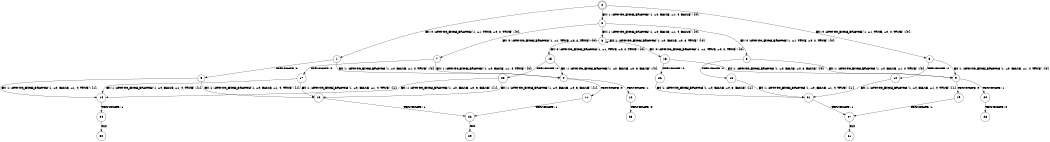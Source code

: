 digraph BCG {
size = "7, 10.5";
center = TRUE;
node [shape = circle];
0 [peripheries = 2];
0 -> 1 [label = "EX !0 !ATOMIC_EXCH_BRANCH (1, +1, TRUE, +0, 2, TRUE) !{0}"];
0 -> 2 [label = "EX !1 !ATOMIC_EXCH_BRANCH (1, +0, FALSE, +1, 4, FALSE) !{0}"];
0 -> 3 [label = "EX !0 !ATOMIC_EXCH_BRANCH (1, +1, TRUE, +0, 2, TRUE) !{0}"];
1 -> 4 [label = "EX !1 !ATOMIC_EXCH_BRANCH (1, +0, FALSE, +1, 4, TRUE) !{0}"];
1 -> 5 [label = "TERMINATE !0"];
2 -> 6 [label = "EX !1 !ATOMIC_EXCH_BRANCH (1, +0, FALSE, +1, 4, FALSE) !{0}"];
2 -> 7 [label = "EX !0 !ATOMIC_EXCH_BRANCH (1, +1, TRUE, +0, 2, TRUE) !{0}"];
2 -> 8 [label = "EX !0 !ATOMIC_EXCH_BRANCH (1, +1, TRUE, +0, 2, TRUE) !{0}"];
3 -> 9 [label = "EX !1 !ATOMIC_EXCH_BRANCH (1, +0, FALSE, +1, 4, TRUE) !{0}"];
3 -> 10 [label = "TERMINATE !0"];
4 -> 11 [label = "TERMINATE !0"];
4 -> 12 [label = "TERMINATE !1"];
5 -> 13 [label = "EX !1 !ATOMIC_EXCH_BRANCH (1, +0, FALSE, +1, 4, TRUE) !{1}"];
5 -> 14 [label = "EX !1 !ATOMIC_EXCH_BRANCH (1, +0, FALSE, +1, 4, TRUE) !{1}"];
6 -> 6 [label = "EX !1 !ATOMIC_EXCH_BRANCH (1, +0, FALSE, +0, 3, TRUE) !{0}"];
6 -> 15 [label = "EX !0 !ATOMIC_EXCH_BRANCH (1, +1, TRUE, +0, 2, TRUE) !{0}"];
6 -> 16 [label = "EX !0 !ATOMIC_EXCH_BRANCH (1, +1, TRUE, +0, 2, TRUE) !{0}"];
7 -> 4 [label = "EX !1 !ATOMIC_EXCH_BRANCH (1, +0, FALSE, +1, 4, TRUE) !{0}"];
7 -> 17 [label = "TERMINATE !0"];
8 -> 9 [label = "EX !1 !ATOMIC_EXCH_BRANCH (1, +0, FALSE, +1, 4, TRUE) !{0}"];
8 -> 18 [label = "TERMINATE !0"];
9 -> 19 [label = "TERMINATE !0"];
9 -> 20 [label = "TERMINATE !1"];
10 -> 21 [label = "EX !1 !ATOMIC_EXCH_BRANCH (1, +0, FALSE, +1, 4, TRUE) !{1}"];
11 -> 22 [label = "TERMINATE !1"];
12 -> 23 [label = "TERMINATE !0"];
13 -> 22 [label = "TERMINATE !1"];
14 -> 24 [label = "TERMINATE !1"];
15 -> 4 [label = "EX !1 !ATOMIC_EXCH_BRANCH (1, +0, FALSE, +0, 3, FALSE) !{0}"];
15 -> 25 [label = "TERMINATE !0"];
16 -> 9 [label = "EX !1 !ATOMIC_EXCH_BRANCH (1, +0, FALSE, +0, 3, FALSE) !{0}"];
16 -> 26 [label = "TERMINATE !0"];
17 -> 13 [label = "EX !1 !ATOMIC_EXCH_BRANCH (1, +0, FALSE, +1, 4, TRUE) !{1}"];
17 -> 14 [label = "EX !1 !ATOMIC_EXCH_BRANCH (1, +0, FALSE, +1, 4, TRUE) !{1}"];
18 -> 21 [label = "EX !1 !ATOMIC_EXCH_BRANCH (1, +0, FALSE, +1, 4, TRUE) !{1}"];
19 -> 27 [label = "TERMINATE !1"];
20 -> 28 [label = "TERMINATE !0"];
21 -> 27 [label = "TERMINATE !1"];
22 -> 29 [label = "exit"];
24 -> 30 [label = "exit"];
25 -> 13 [label = "EX !1 !ATOMIC_EXCH_BRANCH (1, +0, FALSE, +0, 3, FALSE) !{1}"];
25 -> 14 [label = "EX !1 !ATOMIC_EXCH_BRANCH (1, +0, FALSE, +0, 3, FALSE) !{1}"];
26 -> 21 [label = "EX !1 !ATOMIC_EXCH_BRANCH (1, +0, FALSE, +0, 3, FALSE) !{1}"];
27 -> 31 [label = "exit"];
}
